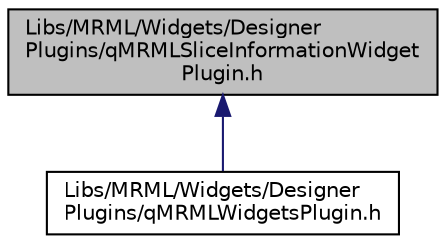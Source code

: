 digraph "Libs/MRML/Widgets/DesignerPlugins/qMRMLSliceInformationWidgetPlugin.h"
{
  bgcolor="transparent";
  edge [fontname="Helvetica",fontsize="10",labelfontname="Helvetica",labelfontsize="10"];
  node [fontname="Helvetica",fontsize="10",shape=record];
  Node5 [label="Libs/MRML/Widgets/Designer\lPlugins/qMRMLSliceInformationWidget\lPlugin.h",height=0.2,width=0.4,color="black", fillcolor="grey75", style="filled", fontcolor="black"];
  Node5 -> Node6 [dir="back",color="midnightblue",fontsize="10",style="solid",fontname="Helvetica"];
  Node6 [label="Libs/MRML/Widgets/Designer\lPlugins/qMRMLWidgetsPlugin.h",height=0.2,width=0.4,color="black",URL="$qMRMLWidgetsPlugin_8h.html"];
}
